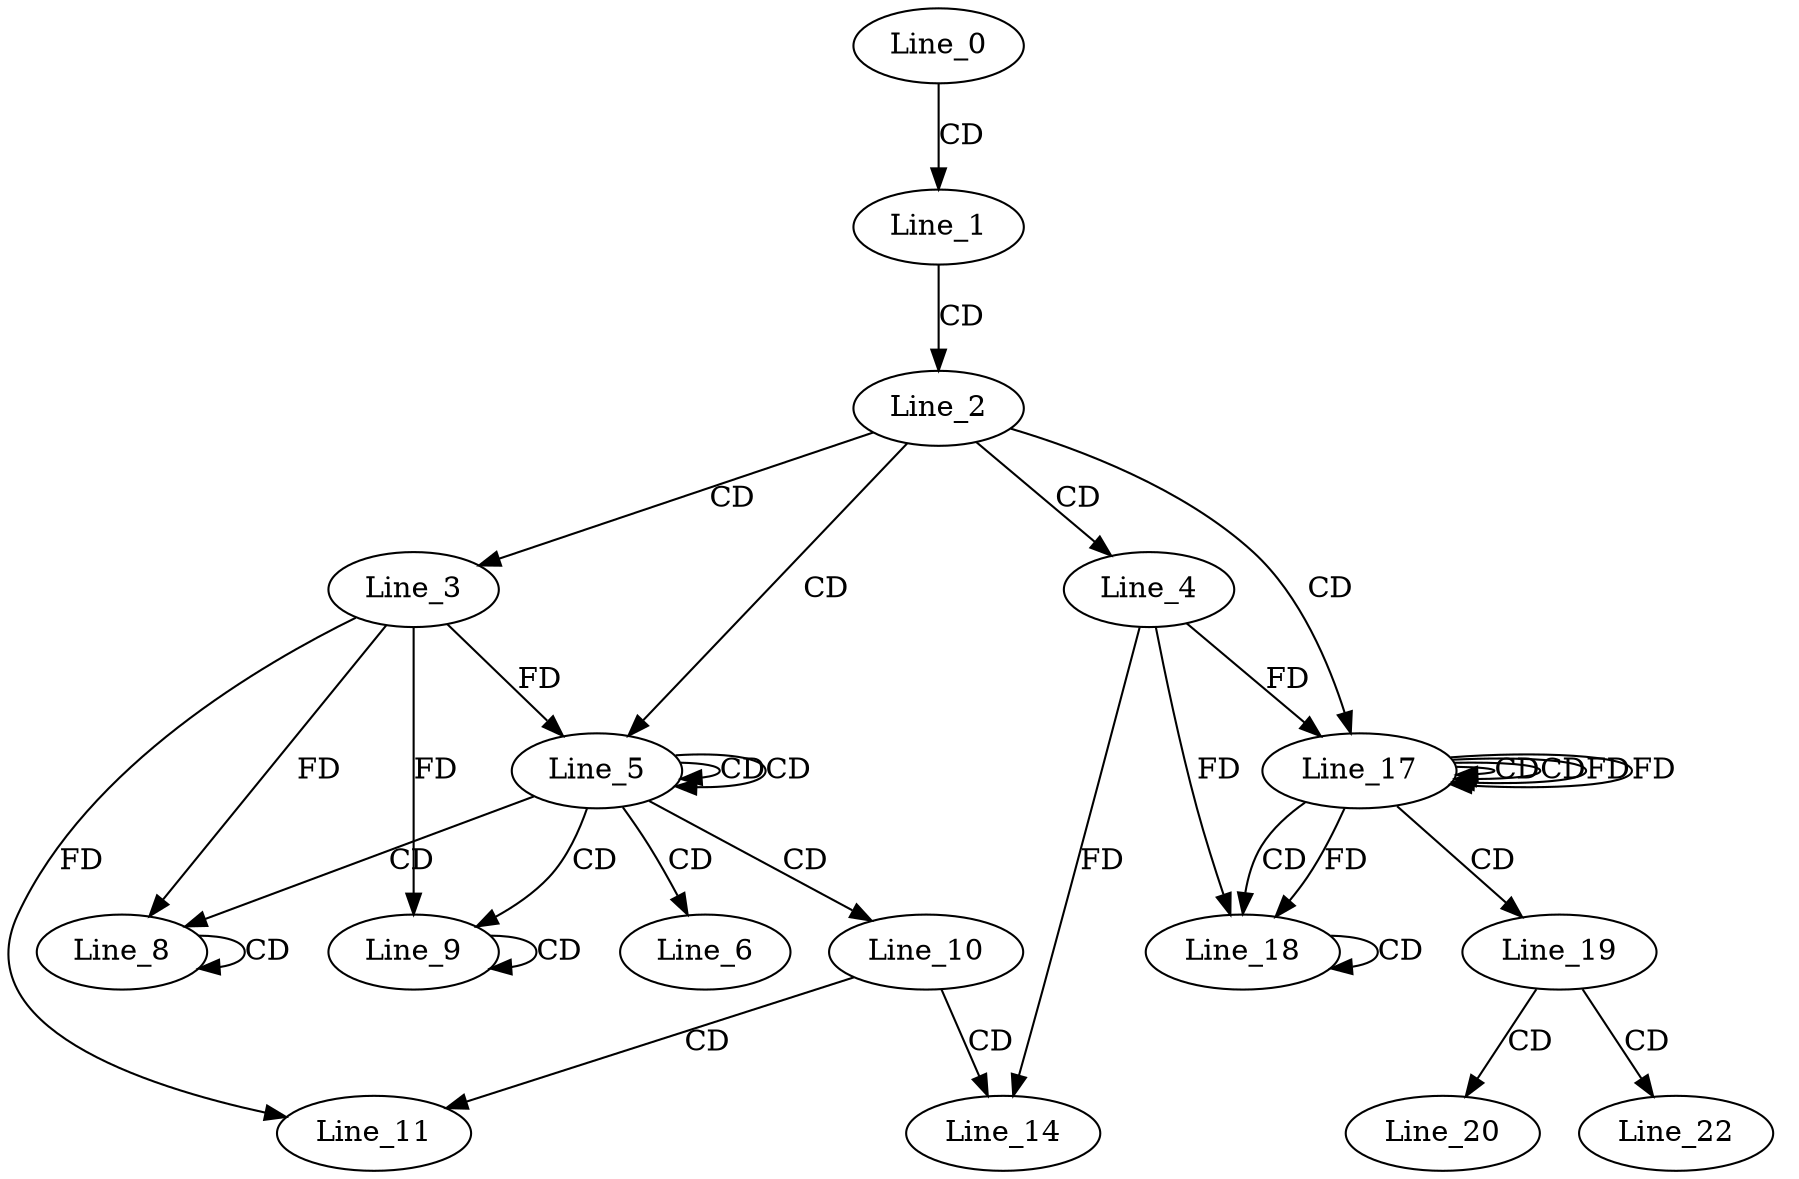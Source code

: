 digraph G {
  Line_0;
  Line_1;
  Line_2;
  Line_3;
  Line_4;
  Line_5;
  Line_5;
  Line_6;
  Line_8;
  Line_8;
  Line_9;
  Line_9;
  Line_10;
  Line_11;
  Line_14;
  Line_17;
  Line_17;
  Line_17;
  Line_17;
  Line_18;
  Line_18;
  Line_19;
  Line_20;
  Line_22;
  Line_0 -> Line_1 [ label="CD" ];
  Line_1 -> Line_2 [ label="CD" ];
  Line_2 -> Line_3 [ label="CD" ];
  Line_2 -> Line_4 [ label="CD" ];
  Line_2 -> Line_5 [ label="CD" ];
  Line_5 -> Line_5 [ label="CD" ];
  Line_5 -> Line_5 [ label="CD" ];
  Line_3 -> Line_5 [ label="FD" ];
  Line_5 -> Line_6 [ label="CD" ];
  Line_5 -> Line_8 [ label="CD" ];
  Line_8 -> Line_8 [ label="CD" ];
  Line_3 -> Line_8 [ label="FD" ];
  Line_5 -> Line_9 [ label="CD" ];
  Line_9 -> Line_9 [ label="CD" ];
  Line_3 -> Line_9 [ label="FD" ];
  Line_5 -> Line_10 [ label="CD" ];
  Line_10 -> Line_11 [ label="CD" ];
  Line_3 -> Line_11 [ label="FD" ];
  Line_10 -> Line_14 [ label="CD" ];
  Line_4 -> Line_14 [ label="FD" ];
  Line_2 -> Line_17 [ label="CD" ];
  Line_17 -> Line_17 [ label="CD" ];
  Line_17 -> Line_17 [ label="CD" ];
  Line_4 -> Line_17 [ label="FD" ];
  Line_17 -> Line_17 [ label="FD" ];
  Line_17 -> Line_18 [ label="CD" ];
  Line_18 -> Line_18 [ label="CD" ];
  Line_4 -> Line_18 [ label="FD" ];
  Line_17 -> Line_18 [ label="FD" ];
  Line_17 -> Line_19 [ label="CD" ];
  Line_19 -> Line_20 [ label="CD" ];
  Line_19 -> Line_22 [ label="CD" ];
  Line_17 -> Line_17 [ label="FD" ];
}
